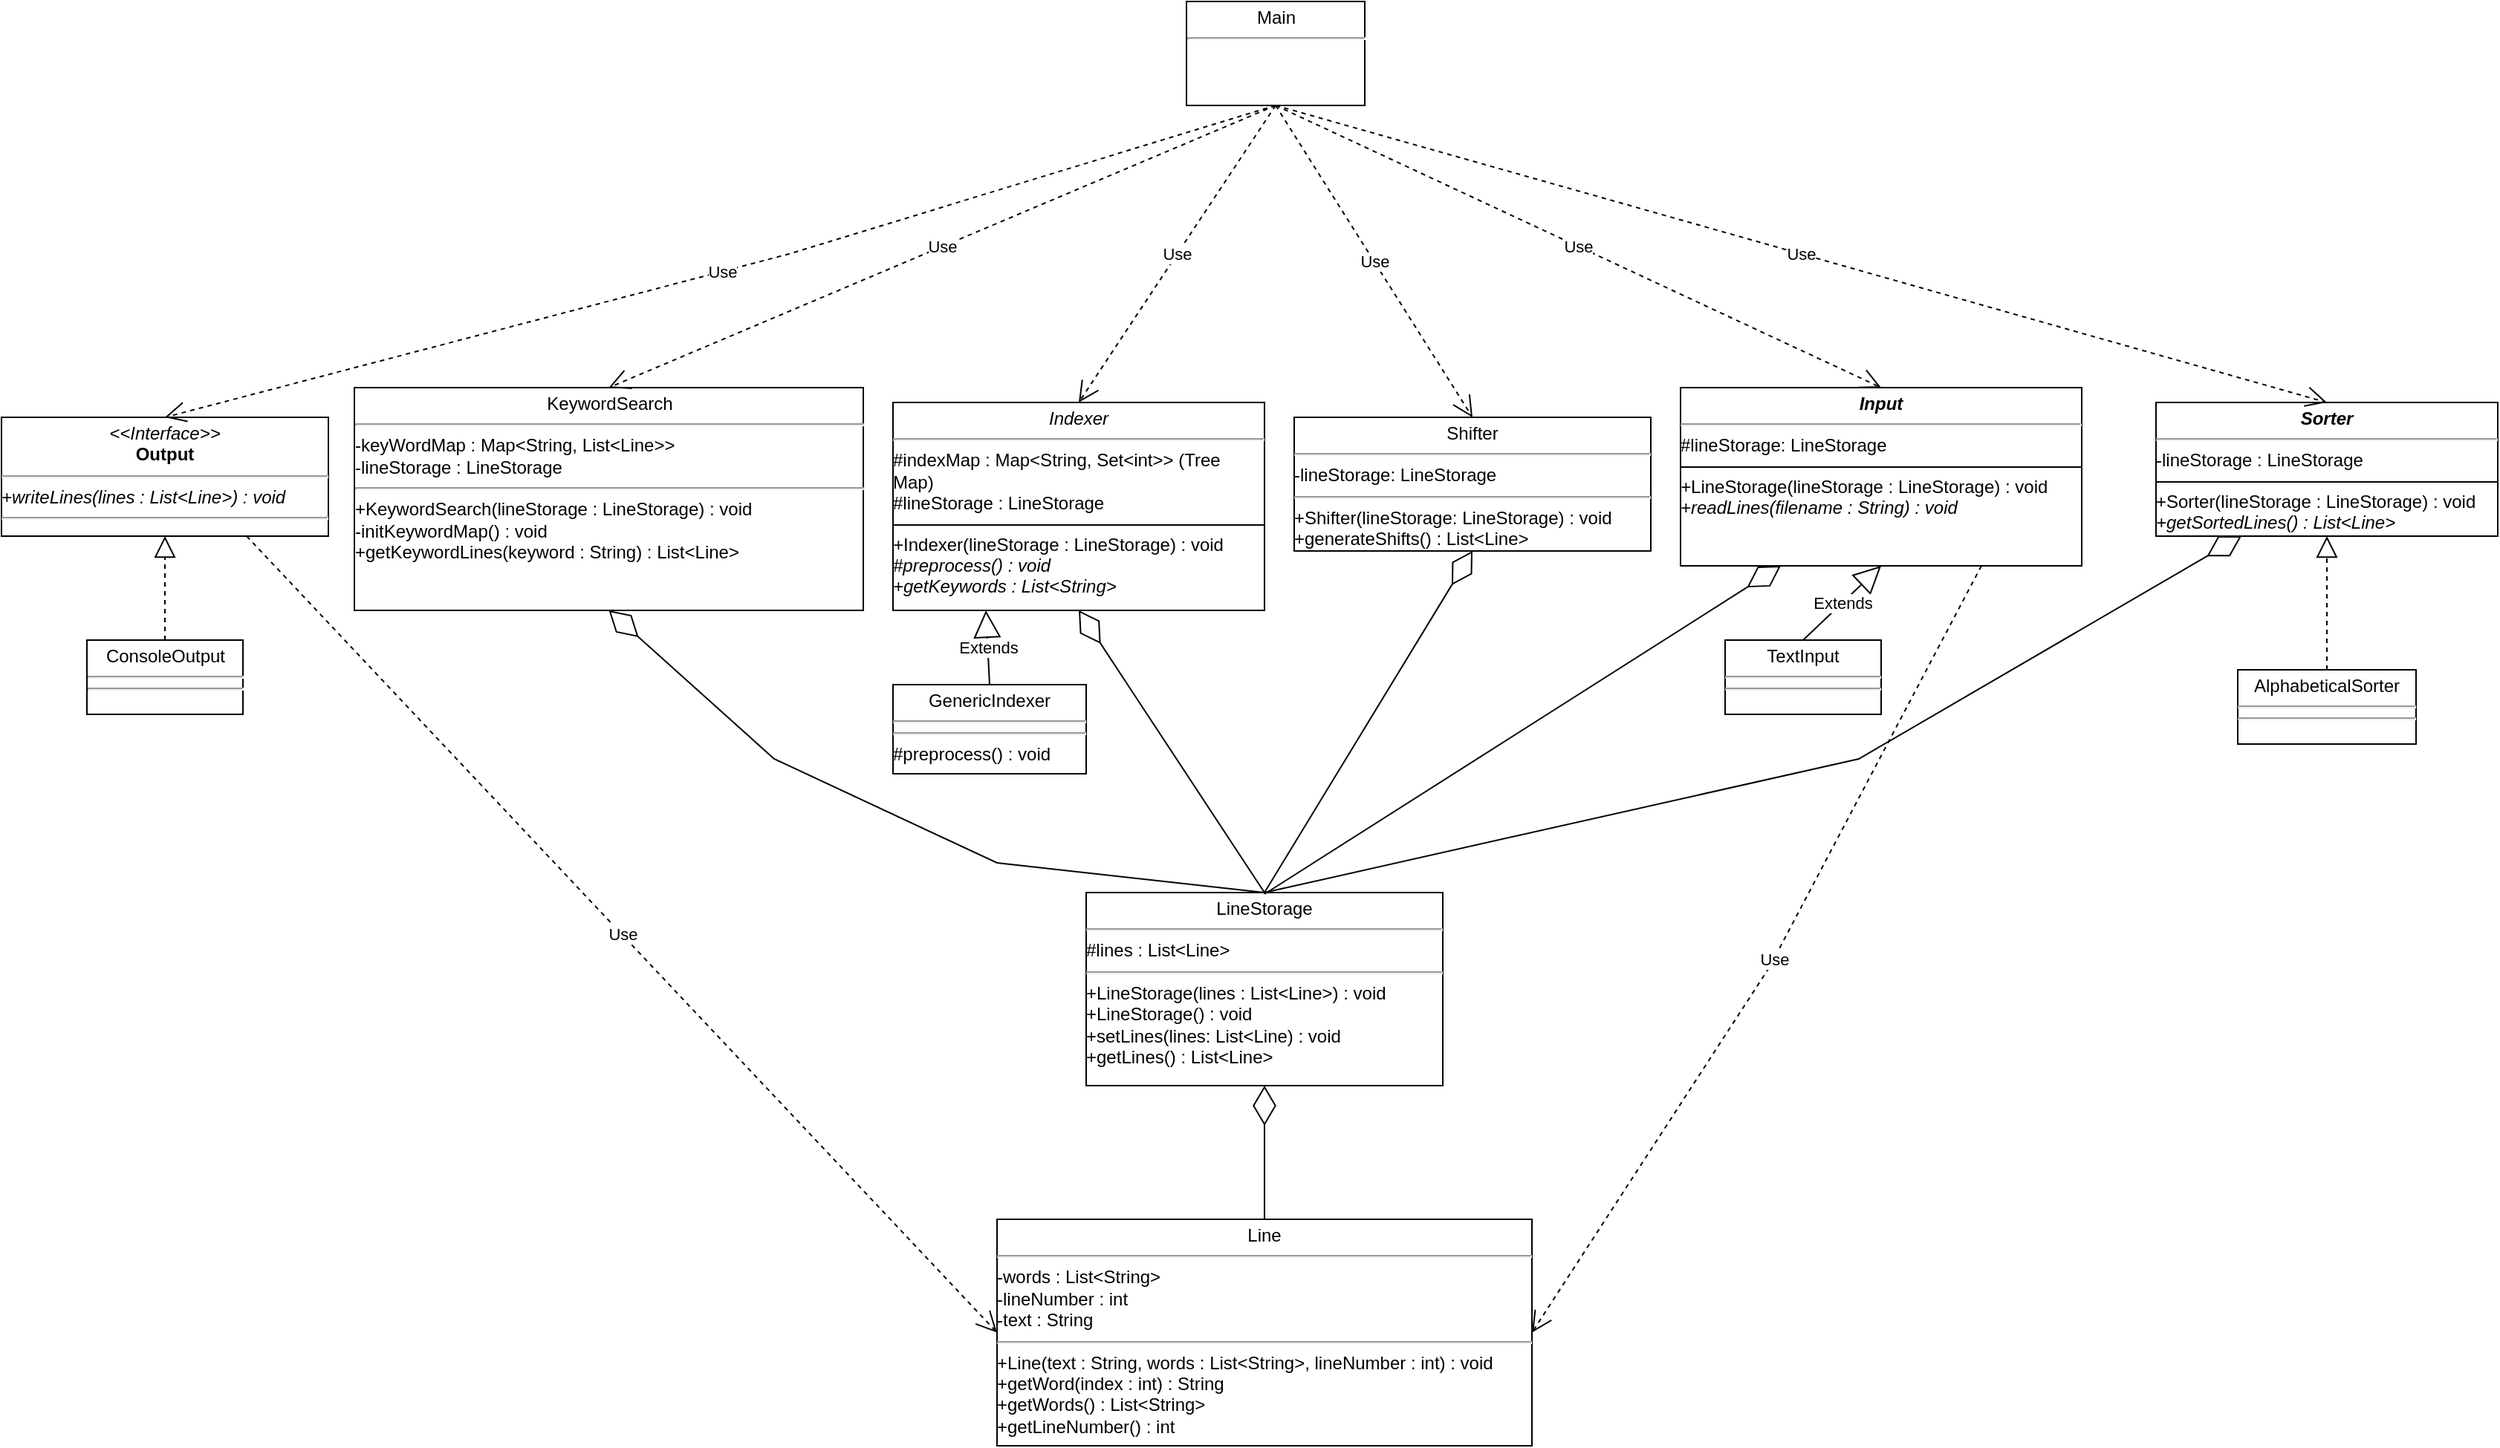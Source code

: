 <mxfile version="27.1.6">
  <diagram name="Page-1" id="6JbigkQtD5oib6Z55_C1">
    <mxGraphModel dx="3389" dy="884" grid="1" gridSize="10" guides="1" tooltips="1" connect="1" arrows="1" fold="1" page="1" pageScale="1" pageWidth="2000" pageHeight="2000" math="0" shadow="0">
      <root>
        <mxCell id="0" />
        <mxCell id="1" parent="0" />
        <mxCell id="k9HfRmUis4oXZjniWQAY-6" value="&lt;p style=&quot;margin:0px;margin-top:4px;text-align:center;&quot;&gt;&lt;b&gt;&lt;i&gt;Input&lt;/i&gt;&lt;/b&gt;&lt;/p&gt;&lt;hr&gt;#lineStorage: LineStorage&lt;br&gt;&lt;hr size=&quot;1&quot; style=&quot;border-style:solid;&quot;&gt;&lt;i&gt;+&lt;/i&gt;LineStorage(lineStorage : LineStorage) : void&lt;br&gt;&lt;div&gt;&lt;i&gt;+readLines(filename : String) : void&lt;/i&gt;&lt;div&gt;&lt;br&gt;&lt;/div&gt;&lt;/div&gt;" style="verticalAlign=top;align=left;overflow=fill;html=1;whiteSpace=wrap;" parent="1" vertex="1">
          <mxGeometry x="720" y="460" width="270" height="120" as="geometry" />
        </mxCell>
        <mxCell id="k9HfRmUis4oXZjniWQAY-8" value="&lt;p style=&quot;margin:0px;margin-top:4px;text-align:center;&quot;&gt;&lt;i&gt;&amp;lt;&amp;lt;Interface&amp;gt;&amp;gt;&lt;/i&gt;&lt;br&gt;&lt;b&gt;Output&lt;/b&gt;&lt;/p&gt;&lt;hr&gt;&lt;i&gt;+writeLines(lines : List&amp;lt;Line&amp;gt;) : void&lt;br&gt;&lt;/i&gt;&lt;hr&gt;&lt;div&gt;&lt;br&gt;&lt;/div&gt;" style="verticalAlign=top;align=left;overflow=fill;html=1;whiteSpace=wrap;" parent="1" vertex="1">
          <mxGeometry x="-410" y="480" width="220" height="80" as="geometry" />
        </mxCell>
        <mxCell id="k9HfRmUis4oXZjniWQAY-9" value="&lt;p style=&quot;margin:0px;margin-top:4px;text-align:center;&quot;&gt;TextInput&lt;/p&gt;&lt;hr&gt;&lt;hr&gt;" style="verticalAlign=top;align=left;overflow=fill;html=1;whiteSpace=wrap;" parent="1" vertex="1">
          <mxGeometry x="750" y="630" width="105" height="50" as="geometry" />
        </mxCell>
        <mxCell id="k9HfRmUis4oXZjniWQAY-12" value="&lt;p style=&quot;margin:0px;margin-top:4px;text-align:center;&quot;&gt;ConsoleOutput&lt;/p&gt;&lt;hr&gt;&lt;hr&gt;" style="verticalAlign=top;align=left;overflow=fill;html=1;whiteSpace=wrap;" parent="1" vertex="1">
          <mxGeometry x="-352.5" y="630" width="105" height="50" as="geometry" />
        </mxCell>
        <mxCell id="k9HfRmUis4oXZjniWQAY-15" value="&lt;p style=&quot;margin:0px;margin-top:4px;text-align:center;&quot;&gt;&lt;b&gt;&lt;i&gt;Sorter&lt;/i&gt;&lt;/b&gt;&lt;/p&gt;&lt;hr&gt;-lineStorage : LineStorage&lt;br&gt;&lt;hr size=&quot;1&quot; style=&quot;border-style:solid;&quot;&gt;+Sorter(lineStorage : LineStorage) : void&lt;div&gt;&lt;i&gt;+getSortedLines() : List&amp;lt;Line&amp;gt;&lt;/i&gt;&lt;/div&gt;" style="verticalAlign=top;align=left;overflow=fill;html=1;whiteSpace=wrap;" parent="1" vertex="1">
          <mxGeometry x="1040" y="470" width="230" height="90" as="geometry" />
        </mxCell>
        <mxCell id="k9HfRmUis4oXZjniWQAY-16" value="&lt;p style=&quot;margin:0px;margin-top:4px;text-align:center;&quot;&gt;AlphabeticalSorter&lt;/p&gt;&lt;hr&gt;&lt;hr&gt;" style="verticalAlign=top;align=left;overflow=fill;html=1;whiteSpace=wrap;" parent="1" vertex="1">
          <mxGeometry x="1095" y="650" width="120" height="50" as="geometry" />
        </mxCell>
        <mxCell id="k9HfRmUis4oXZjniWQAY-17" value="" style="endArrow=block;dashed=1;endFill=0;endSize=12;html=1;rounded=0;exitX=0.5;exitY=0;exitDx=0;exitDy=0;entryX=0.5;entryY=1;entryDx=0;entryDy=0;" parent="1" source="k9HfRmUis4oXZjniWQAY-16" target="k9HfRmUis4oXZjniWQAY-15" edge="1">
          <mxGeometry width="160" relative="1" as="geometry">
            <mxPoint x="820" y="600" as="sourcePoint" />
            <mxPoint x="770" y="550" as="targetPoint" />
            <Array as="points" />
          </mxGeometry>
        </mxCell>
        <mxCell id="k9HfRmUis4oXZjniWQAY-18" value="&lt;p style=&quot;margin:0px;margin-top:4px;text-align:center;&quot;&gt;Shifter&lt;/p&gt;&lt;hr&gt;-lineStorage: LineStorage&lt;hr&gt;+Shifter(lineStorage: LineStorage) : void&lt;br&gt;&lt;div&gt;+generateShifts() : List&amp;lt;Line&amp;gt;&lt;/div&gt;" style="verticalAlign=top;align=left;overflow=fill;html=1;whiteSpace=wrap;" parent="1" vertex="1">
          <mxGeometry x="460" y="480" width="240" height="90" as="geometry" />
        </mxCell>
        <mxCell id="k9HfRmUis4oXZjniWQAY-20" value="&lt;p style=&quot;margin:0px;margin-top:4px;text-align:center;&quot;&gt;KeywordSearch&lt;/p&gt;&lt;hr&gt;-keyWordMap : Map&amp;lt;String, List&amp;lt;Line&amp;gt;&amp;gt;&lt;div&gt;&lt;span style=&quot;background-color: transparent; color: light-dark(rgb(0, 0, 0), rgb(255, 255, 255));&quot;&gt;-lineStorage : LineStorage&lt;/span&gt;&lt;/div&gt;&lt;div&gt;&lt;hr&gt;+KeywordSearch(lineStorage : LineStorage) : void&lt;/div&gt;&lt;div&gt;-initKeywordMap() : void&lt;/div&gt;&lt;div&gt;+getKeywordLines(keyword : String) : List&amp;lt;Line&amp;gt;&lt;/div&gt;" style="verticalAlign=top;align=left;overflow=fill;html=1;whiteSpace=wrap;" parent="1" vertex="1">
          <mxGeometry x="-172.5" y="460" width="342.5" height="150" as="geometry" />
        </mxCell>
        <mxCell id="k9HfRmUis4oXZjniWQAY-21" value="&lt;p style=&quot;margin:0px;margin-top:4px;text-align:center;&quot;&gt;LineStorage&lt;/p&gt;&lt;hr&gt;#lines : List&amp;lt;Line&amp;gt;&lt;br&gt;&lt;hr&gt;+LineStorage(lines : List&amp;lt;Line&amp;gt;) : void&lt;div&gt;+LineStorage() : void&lt;br&gt;&lt;div&gt;+setLines(lines: List&amp;lt;Line) : void&lt;br&gt;&lt;div&gt;+getLines() : List&amp;lt;Line&amp;gt;&lt;/div&gt;&lt;/div&gt;&lt;/div&gt;" style="verticalAlign=top;align=left;overflow=fill;html=1;whiteSpace=wrap;" parent="1" vertex="1">
          <mxGeometry x="320" y="800" width="240" height="130" as="geometry" />
        </mxCell>
        <mxCell id="k9HfRmUis4oXZjniWQAY-27" value="" style="endArrow=block;dashed=1;endFill=0;endSize=12;html=1;rounded=0;exitX=0.5;exitY=0;exitDx=0;exitDy=0;entryX=0.5;entryY=1;entryDx=0;entryDy=0;" parent="1" source="k9HfRmUis4oXZjniWQAY-12" target="k9HfRmUis4oXZjniWQAY-8" edge="1">
          <mxGeometry width="160" relative="1" as="geometry">
            <mxPoint x="490" y="1260" as="sourcePoint" />
            <mxPoint x="650" y="1260" as="targetPoint" />
          </mxGeometry>
        </mxCell>
        <mxCell id="k9HfRmUis4oXZjniWQAY-28" value="&lt;p style=&quot;margin:0px;margin-top:4px;text-align:center;&quot;&gt;Main&lt;/p&gt;&lt;hr&gt;" style="verticalAlign=top;align=left;overflow=fill;html=1;whiteSpace=wrap;" parent="1" vertex="1">
          <mxGeometry x="387.5" y="200" width="120" height="70" as="geometry" />
        </mxCell>
        <mxCell id="JFAIEYtNB2LarUCZhCXe-1" value="&lt;p style=&quot;margin:0px;margin-top:4px;text-align:center;&quot;&gt;&lt;i style=&quot;&quot;&gt;Indexer&lt;/i&gt;&lt;/p&gt;&lt;hr&gt;#indexMap : Map&amp;lt;String, Set&amp;lt;int&amp;gt;&amp;gt; (Tree Map)&lt;div&gt;#lineStorage : LineStorage&lt;br&gt;&lt;hr size=&quot;1&quot; style=&quot;border-style:solid;&quot;&gt;&lt;i&gt;+&lt;/i&gt;Indexer(lineStorage : LineStorage) : void&lt;/div&gt;&lt;div&gt;&lt;i&gt;#preprocess() : void&lt;/i&gt;&lt;/div&gt;&lt;div&gt;&lt;i&gt;+getKeywords : List&amp;lt;String&amp;gt;&lt;/i&gt;&lt;/div&gt;" style="verticalAlign=top;align=left;overflow=fill;html=1;whiteSpace=wrap;" parent="1" vertex="1">
          <mxGeometry x="190" y="470" width="250" height="140" as="geometry" />
        </mxCell>
        <mxCell id="JFAIEYtNB2LarUCZhCXe-3" value="&lt;p style=&quot;margin:0px;margin-top:4px;text-align:center;&quot;&gt;GenericIndexer&lt;/p&gt;&lt;hr&gt;&lt;hr&gt;#preprocess() : void&lt;div&gt;&lt;br&gt;&lt;/div&gt;" style="verticalAlign=top;align=left;overflow=fill;html=1;whiteSpace=wrap;" parent="1" vertex="1">
          <mxGeometry x="190" y="660" width="130" height="60" as="geometry" />
        </mxCell>
        <mxCell id="JFAIEYtNB2LarUCZhCXe-5" value="Extends" style="endArrow=block;endSize=16;endFill=0;html=1;rounded=0;exitX=0.5;exitY=0;exitDx=0;exitDy=0;entryX=0.25;entryY=1;entryDx=0;entryDy=0;" parent="1" source="JFAIEYtNB2LarUCZhCXe-3" target="JFAIEYtNB2LarUCZhCXe-1" edge="1">
          <mxGeometry width="160" relative="1" as="geometry">
            <mxPoint x="-15" y="1135" as="sourcePoint" />
            <mxPoint x="80" y="270" as="targetPoint" />
          </mxGeometry>
        </mxCell>
        <mxCell id="JFAIEYtNB2LarUCZhCXe-6" value="&lt;p style=&quot;margin:0px;margin-top:4px;text-align:center;&quot;&gt;Line&lt;/p&gt;&lt;hr&gt;-words : List&amp;lt;String&amp;gt;&lt;div&gt;-lineNumber : int&lt;/div&gt;&lt;div&gt;-text : String&lt;/div&gt;&lt;div&gt;&lt;div&gt;&lt;hr&gt;+Line(text : String, words : List&amp;lt;String&amp;gt;, lineNumber : int) : void&lt;/div&gt;&lt;/div&gt;&lt;div&gt;+getWord(index : int) : String&lt;/div&gt;&lt;div&gt;+getWords() : List&amp;lt;String&amp;gt;&lt;/div&gt;&lt;div&gt;+getLineNumber() : int&lt;/div&gt;" style="verticalAlign=top;align=left;overflow=fill;html=1;whiteSpace=wrap;" parent="1" vertex="1">
          <mxGeometry x="260" y="1020" width="360" height="152.5" as="geometry" />
        </mxCell>
        <mxCell id="JFAIEYtNB2LarUCZhCXe-7" value="" style="endArrow=diamondThin;endFill=0;endSize=24;html=1;rounded=0;exitX=0.5;exitY=0;exitDx=0;exitDy=0;entryX=0.5;entryY=1;entryDx=0;entryDy=0;" parent="1" source="JFAIEYtNB2LarUCZhCXe-6" target="k9HfRmUis4oXZjniWQAY-21" edge="1">
          <mxGeometry width="160" relative="1" as="geometry">
            <mxPoint x="650" y="890" as="sourcePoint" />
            <mxPoint x="810" y="890" as="targetPoint" />
          </mxGeometry>
        </mxCell>
        <mxCell id="rZ3ON5Htc5HRTa7LvLeY-1" value="Use" style="endArrow=open;endSize=12;dashed=1;html=1;rounded=0;exitX=0.75;exitY=1;exitDx=0;exitDy=0;entryX=0;entryY=0.5;entryDx=0;entryDy=0;" parent="1" source="k9HfRmUis4oXZjniWQAY-8" target="JFAIEYtNB2LarUCZhCXe-6" edge="1">
          <mxGeometry width="160" relative="1" as="geometry">
            <mxPoint x="690" y="1130" as="sourcePoint" />
            <mxPoint x="850" y="1130" as="targetPoint" />
          </mxGeometry>
        </mxCell>
        <mxCell id="rZ3ON5Htc5HRTa7LvLeY-7" value="" style="endArrow=diamondThin;endFill=0;endSize=24;html=1;rounded=0;exitX=0.5;exitY=0;exitDx=0;exitDy=0;entryX=0.5;entryY=1;entryDx=0;entryDy=0;" parent="1" source="k9HfRmUis4oXZjniWQAY-21" target="k9HfRmUis4oXZjniWQAY-18" edge="1">
          <mxGeometry width="160" relative="1" as="geometry">
            <mxPoint x="439.29" y="790" as="sourcePoint" />
            <mxPoint x="439.29" y="720" as="targetPoint" />
          </mxGeometry>
        </mxCell>
        <mxCell id="rZ3ON5Htc5HRTa7LvLeY-8" value="" style="endArrow=diamondThin;endFill=0;endSize=24;html=1;rounded=0;entryX=0.25;entryY=1;entryDx=0;entryDy=0;" parent="1" target="k9HfRmUis4oXZjniWQAY-6" edge="1">
          <mxGeometry width="160" relative="1" as="geometry">
            <mxPoint x="440" y="801" as="sourcePoint" />
            <mxPoint x="620" y="760" as="targetPoint" />
          </mxGeometry>
        </mxCell>
        <mxCell id="rZ3ON5Htc5HRTa7LvLeY-9" value="" style="endArrow=diamondThin;endFill=0;endSize=24;html=1;rounded=0;entryX=0.5;entryY=1;entryDx=0;entryDy=0;exitX=0.5;exitY=0;exitDx=0;exitDy=0;" parent="1" source="k9HfRmUis4oXZjniWQAY-21" target="k9HfRmUis4oXZjniWQAY-20" edge="1">
          <mxGeometry width="160" relative="1" as="geometry">
            <mxPoint x="188.31" y="907.75" as="sourcePoint" />
            <mxPoint x="140.005" y="760.0" as="targetPoint" />
            <Array as="points">
              <mxPoint x="260" y="780" />
              <mxPoint x="110" y="710" />
            </Array>
          </mxGeometry>
        </mxCell>
        <mxCell id="rZ3ON5Htc5HRTa7LvLeY-11" value="" style="endArrow=diamondThin;endFill=0;endSize=24;html=1;rounded=0;entryX=0.5;entryY=1;entryDx=0;entryDy=0;exitX=0.5;exitY=0;exitDx=0;exitDy=0;" parent="1" source="k9HfRmUis4oXZjniWQAY-21" target="JFAIEYtNB2LarUCZhCXe-1" edge="1">
          <mxGeometry width="160" relative="1" as="geometry">
            <mxPoint x="320" y="865" as="sourcePoint" />
            <mxPoint x="260" y="810" as="targetPoint" />
            <Array as="points" />
          </mxGeometry>
        </mxCell>
        <mxCell id="rZ3ON5Htc5HRTa7LvLeY-14" value="Extends" style="endArrow=block;endSize=16;endFill=0;html=1;rounded=0;exitX=0.5;exitY=0;exitDx=0;exitDy=0;entryX=0.5;entryY=1;entryDx=0;entryDy=0;" parent="1" source="k9HfRmUis4oXZjniWQAY-9" target="k9HfRmUis4oXZjniWQAY-6" edge="1">
          <mxGeometry width="160" relative="1" as="geometry">
            <mxPoint x="510" y="960" as="sourcePoint" />
            <mxPoint x="670" y="960" as="targetPoint" />
          </mxGeometry>
        </mxCell>
        <mxCell id="rZ3ON5Htc5HRTa7LvLeY-22" value="Use" style="endArrow=open;endSize=12;dashed=1;html=1;rounded=0;exitX=0.5;exitY=1;exitDx=0;exitDy=0;entryX=0.5;entryY=0;entryDx=0;entryDy=0;" parent="1" source="k9HfRmUis4oXZjniWQAY-28" target="JFAIEYtNB2LarUCZhCXe-1" edge="1">
          <mxGeometry width="160" relative="1" as="geometry">
            <mxPoint x="340" y="600" as="sourcePoint" />
            <mxPoint x="500" y="600" as="targetPoint" />
          </mxGeometry>
        </mxCell>
        <mxCell id="rZ3ON5Htc5HRTa7LvLeY-24" value="Use" style="endArrow=open;endSize=12;dashed=1;html=1;rounded=0;entryX=0.5;entryY=0;entryDx=0;entryDy=0;exitX=0.5;exitY=1;exitDx=0;exitDy=0;" parent="1" source="k9HfRmUis4oXZjniWQAY-28" target="k9HfRmUis4oXZjniWQAY-20" edge="1">
          <mxGeometry width="160" relative="1" as="geometry">
            <mxPoint x="534" y="330" as="sourcePoint" />
            <mxPoint x="410" y="530" as="targetPoint" />
          </mxGeometry>
        </mxCell>
        <mxCell id="rZ3ON5Htc5HRTa7LvLeY-25" value="Use" style="endArrow=open;endSize=12;dashed=1;html=1;rounded=0;exitX=0.5;exitY=1;exitDx=0;exitDy=0;entryX=0.5;entryY=0;entryDx=0;entryDy=0;" parent="1" source="k9HfRmUis4oXZjniWQAY-28" target="k9HfRmUis4oXZjniWQAY-18" edge="1">
          <mxGeometry width="160" relative="1" as="geometry">
            <mxPoint x="534" y="320" as="sourcePoint" />
            <mxPoint x="410" y="520" as="targetPoint" />
          </mxGeometry>
        </mxCell>
        <mxCell id="rZ3ON5Htc5HRTa7LvLeY-26" value="Use" style="endArrow=open;endSize=12;dashed=1;html=1;rounded=0;exitX=0.5;exitY=1;exitDx=0;exitDy=0;entryX=0.5;entryY=0;entryDx=0;entryDy=0;" parent="1" source="k9HfRmUis4oXZjniWQAY-28" target="k9HfRmUis4oXZjniWQAY-6" edge="1">
          <mxGeometry width="160" relative="1" as="geometry">
            <mxPoint x="490" y="350" as="sourcePoint" />
            <mxPoint x="622" y="560" as="targetPoint" />
          </mxGeometry>
        </mxCell>
        <mxCell id="rZ3ON5Htc5HRTa7LvLeY-27" value="Use" style="endArrow=open;endSize=12;dashed=1;html=1;rounded=0;exitX=0.5;exitY=1;exitDx=0;exitDy=0;entryX=0.5;entryY=0;entryDx=0;entryDy=0;" parent="1" source="k9HfRmUis4oXZjniWQAY-28" target="k9HfRmUis4oXZjniWQAY-15" edge="1">
          <mxGeometry width="160" relative="1" as="geometry">
            <mxPoint x="660" y="370" as="sourcePoint" />
            <mxPoint x="1067" y="560" as="targetPoint" />
          </mxGeometry>
        </mxCell>
        <mxCell id="rZ3ON5Htc5HRTa7LvLeY-28" value="" style="endArrow=diamondThin;endFill=0;endSize=24;html=1;rounded=0;exitX=0.5;exitY=0;exitDx=0;exitDy=0;entryX=0.25;entryY=1;entryDx=0;entryDy=0;" parent="1" source="k9HfRmUis4oXZjniWQAY-21" target="k9HfRmUis4oXZjniWQAY-15" edge="1">
          <mxGeometry width="160" relative="1" as="geometry">
            <mxPoint x="670" y="900" as="sourcePoint" />
            <mxPoint x="898" y="680" as="targetPoint" />
            <Array as="points">
              <mxPoint x="840" y="710" />
            </Array>
          </mxGeometry>
        </mxCell>
        <mxCell id="rZ3ON5Htc5HRTa7LvLeY-30" value="Use" style="endArrow=open;endSize=12;dashed=1;html=1;rounded=0;entryX=0.5;entryY=0;entryDx=0;entryDy=0;exitX=0.5;exitY=1;exitDx=0;exitDy=0;" parent="1" source="k9HfRmUis4oXZjniWQAY-28" target="k9HfRmUis4oXZjniWQAY-8" edge="1">
          <mxGeometry width="160" relative="1" as="geometry">
            <mxPoint x="629" y="370" as="sourcePoint" />
            <mxPoint x="180" y="560" as="targetPoint" />
            <Array as="points">
              <mxPoint x="120" y="370" />
            </Array>
          </mxGeometry>
        </mxCell>
        <mxCell id="tCMvbdLUbnCOw6Jd2YIO-1" value="Use" style="endArrow=open;endSize=12;dashed=1;html=1;rounded=0;exitX=0.75;exitY=1;exitDx=0;exitDy=0;entryX=1;entryY=0.5;entryDx=0;entryDy=0;" edge="1" parent="1" source="k9HfRmUis4oXZjniWQAY-6" target="JFAIEYtNB2LarUCZhCXe-6">
          <mxGeometry width="160" relative="1" as="geometry">
            <mxPoint x="710" y="670" as="sourcePoint" />
            <mxPoint x="1215" y="1206" as="targetPoint" />
            <Array as="points">
              <mxPoint x="780" y="850" />
            </Array>
          </mxGeometry>
        </mxCell>
      </root>
    </mxGraphModel>
  </diagram>
</mxfile>
